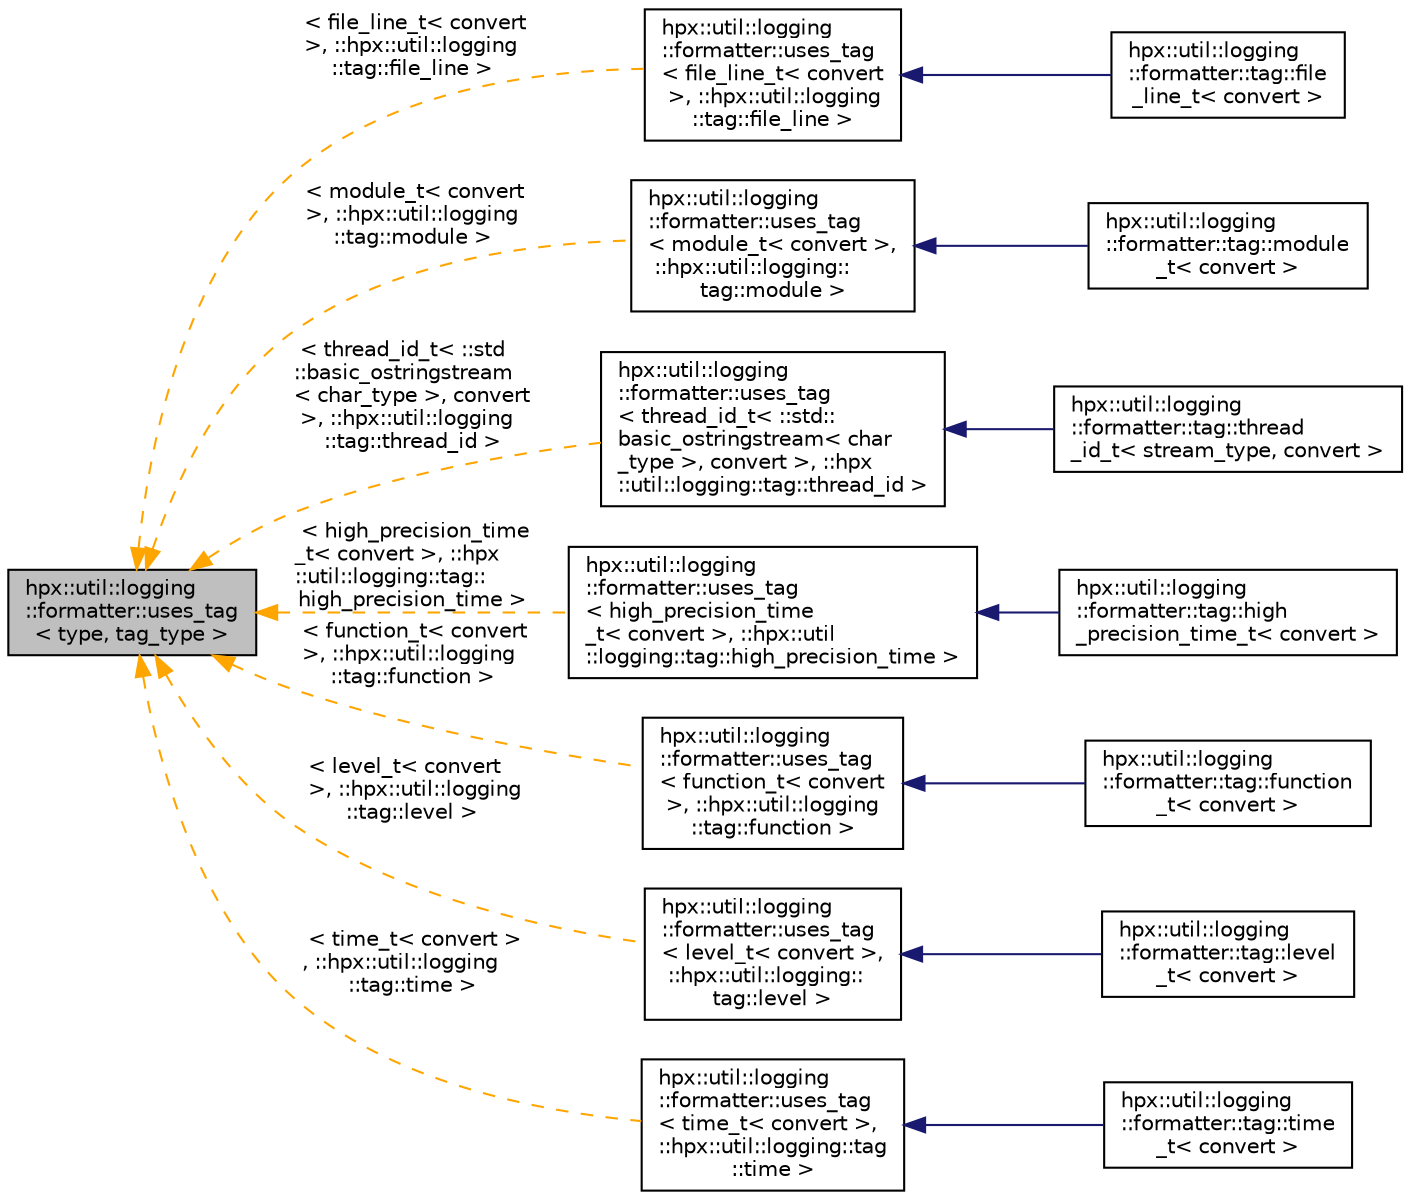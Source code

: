 digraph "hpx::util::logging::formatter::uses_tag&lt; type, tag_type &gt;"
{
  edge [fontname="Helvetica",fontsize="10",labelfontname="Helvetica",labelfontsize="10"];
  node [fontname="Helvetica",fontsize="10",shape=record];
  rankdir="LR";
  Node0 [label="hpx::util::logging\l::formatter::uses_tag\l\< type, tag_type \>",height=0.2,width=0.4,color="black", fillcolor="grey75", style="filled", fontcolor="black"];
  Node0 -> Node1 [dir="back",color="orange",fontsize="10",style="dashed",label=" \< file_line_t\< convert\l \>, ::hpx::util::logging\l::tag::file_line \>" ,fontname="Helvetica"];
  Node1 [label="hpx::util::logging\l::formatter::uses_tag\l\< file_line_t\< convert\l \>, ::hpx::util::logging\l::tag::file_line \>",height=0.2,width=0.4,color="black", fillcolor="white", style="filled",URL="$db/d88/structhpx_1_1util_1_1logging_1_1formatter_1_1uses__tag.html"];
  Node1 -> Node2 [dir="back",color="midnightblue",fontsize="10",style="solid",fontname="Helvetica"];
  Node2 [label="hpx::util::logging\l::formatter::tag::file\l_line_t\< convert \>",height=0.2,width=0.4,color="black", fillcolor="white", style="filled",URL="$d0/dcb/structhpx_1_1util_1_1logging_1_1formatter_1_1tag_1_1file__line__t.html",tooltip="Dumps file/line information (corresponds to hpx::util::logging::tag::file_line tag class) ..."];
  Node0 -> Node3 [dir="back",color="orange",fontsize="10",style="dashed",label=" \< module_t\< convert\l \>, ::hpx::util::logging\l::tag::module \>" ,fontname="Helvetica"];
  Node3 [label="hpx::util::logging\l::formatter::uses_tag\l\< module_t\< convert \>,\l ::hpx::util::logging::\ltag::module \>",height=0.2,width=0.4,color="black", fillcolor="white", style="filled",URL="$db/d88/structhpx_1_1util_1_1logging_1_1formatter_1_1uses__tag.html"];
  Node3 -> Node4 [dir="back",color="midnightblue",fontsize="10",style="solid",fontname="Helvetica"];
  Node4 [label="hpx::util::logging\l::formatter::tag::module\l_t\< convert \>",height=0.2,width=0.4,color="black", fillcolor="white", style="filled",URL="$dd/d93/structhpx_1_1util_1_1logging_1_1formatter_1_1tag_1_1module__t.html",tooltip="Dumps module information (corresponds to hpx::util::logging::tag::module tag class) ..."];
  Node0 -> Node5 [dir="back",color="orange",fontsize="10",style="dashed",label=" \< thread_id_t\< ::std\l::basic_ostringstream\l\< char_type \>, convert\l \>, ::hpx::util::logging\l::tag::thread_id \>" ,fontname="Helvetica"];
  Node5 [label="hpx::util::logging\l::formatter::uses_tag\l\< thread_id_t\< ::std::\lbasic_ostringstream\< char\l_type \>, convert \>, ::hpx\l::util::logging::tag::thread_id \>",height=0.2,width=0.4,color="black", fillcolor="white", style="filled",URL="$db/d88/structhpx_1_1util_1_1logging_1_1formatter_1_1uses__tag.html"];
  Node5 -> Node6 [dir="back",color="midnightblue",fontsize="10",style="solid",fontname="Helvetica"];
  Node6 [label="hpx::util::logging\l::formatter::tag::thread\l_id_t\< stream_type, convert \>",height=0.2,width=0.4,color="black", fillcolor="white", style="filled",URL="$dc/d02/structhpx_1_1util_1_1logging_1_1formatter_1_1tag_1_1thread__id__t.html",tooltip="Dumps thread id information (corresponds to hpx::util::logging::tag::thread_id tag class) ..."];
  Node0 -> Node7 [dir="back",color="orange",fontsize="10",style="dashed",label=" \< high_precision_time\l_t\< convert \>, ::hpx\l::util::logging::tag::\lhigh_precision_time \>" ,fontname="Helvetica"];
  Node7 [label="hpx::util::logging\l::formatter::uses_tag\l\< high_precision_time\l_t\< convert \>, ::hpx::util\l::logging::tag::high_precision_time \>",height=0.2,width=0.4,color="black", fillcolor="white", style="filled",URL="$db/d88/structhpx_1_1util_1_1logging_1_1formatter_1_1uses__tag.html"];
  Node7 -> Node8 [dir="back",color="midnightblue",fontsize="10",style="solid",fontname="Helvetica"];
  Node8 [label="hpx::util::logging\l::formatter::tag::high\l_precision_time_t\< convert \>",height=0.2,width=0.4,color="black", fillcolor="white", style="filled",URL="$dc/d23/structhpx_1_1util_1_1logging_1_1formatter_1_1tag_1_1high__precision__time__t.html",tooltip="Dumps current high_precision_time information (corresponds to hpx::util::logging::tag::high_precision..."];
  Node0 -> Node9 [dir="back",color="orange",fontsize="10",style="dashed",label=" \< function_t\< convert\l \>, ::hpx::util::logging\l::tag::function \>" ,fontname="Helvetica"];
  Node9 [label="hpx::util::logging\l::formatter::uses_tag\l\< function_t\< convert\l \>, ::hpx::util::logging\l::tag::function \>",height=0.2,width=0.4,color="black", fillcolor="white", style="filled",URL="$db/d88/structhpx_1_1util_1_1logging_1_1formatter_1_1uses__tag.html"];
  Node9 -> Node10 [dir="back",color="midnightblue",fontsize="10",style="solid",fontname="Helvetica"];
  Node10 [label="hpx::util::logging\l::formatter::tag::function\l_t\< convert \>",height=0.2,width=0.4,color="black", fillcolor="white", style="filled",URL="$df/d22/structhpx_1_1util_1_1logging_1_1formatter_1_1tag_1_1function__t.html",tooltip="Dumps function name information (corresponds to hpx::util::logging::tag::function tag class) ..."];
  Node0 -> Node11 [dir="back",color="orange",fontsize="10",style="dashed",label=" \< level_t\< convert\l \>, ::hpx::util::logging\l::tag::level \>" ,fontname="Helvetica"];
  Node11 [label="hpx::util::logging\l::formatter::uses_tag\l\< level_t\< convert \>,\l ::hpx::util::logging::\ltag::level \>",height=0.2,width=0.4,color="black", fillcolor="white", style="filled",URL="$db/d88/structhpx_1_1util_1_1logging_1_1formatter_1_1uses__tag.html"];
  Node11 -> Node12 [dir="back",color="midnightblue",fontsize="10",style="solid",fontname="Helvetica"];
  Node12 [label="hpx::util::logging\l::formatter::tag::level\l_t\< convert \>",height=0.2,width=0.4,color="black", fillcolor="white", style="filled",URL="$d5/df9/structhpx_1_1util_1_1logging_1_1formatter_1_1tag_1_1level__t.html",tooltip="Dumps level (corresponds to hpx::util::logging::tag::level tag class) "];
  Node0 -> Node13 [dir="back",color="orange",fontsize="10",style="dashed",label=" \< time_t\< convert \>\l, ::hpx::util::logging\l::tag::time \>" ,fontname="Helvetica"];
  Node13 [label="hpx::util::logging\l::formatter::uses_tag\l\< time_t\< convert \>, \l::hpx::util::logging::tag\l::time \>",height=0.2,width=0.4,color="black", fillcolor="white", style="filled",URL="$db/d88/structhpx_1_1util_1_1logging_1_1formatter_1_1uses__tag.html"];
  Node13 -> Node14 [dir="back",color="midnightblue",fontsize="10",style="solid",fontname="Helvetica"];
  Node14 [label="hpx::util::logging\l::formatter::tag::time\l_t\< convert \>",height=0.2,width=0.4,color="black", fillcolor="white", style="filled",URL="$d3/db1/structhpx_1_1util_1_1logging_1_1formatter_1_1tag_1_1time__t.html",tooltip="Dumps current time information (corresponds to hpx::util::logging::tag::time tag class) ..."];
}
